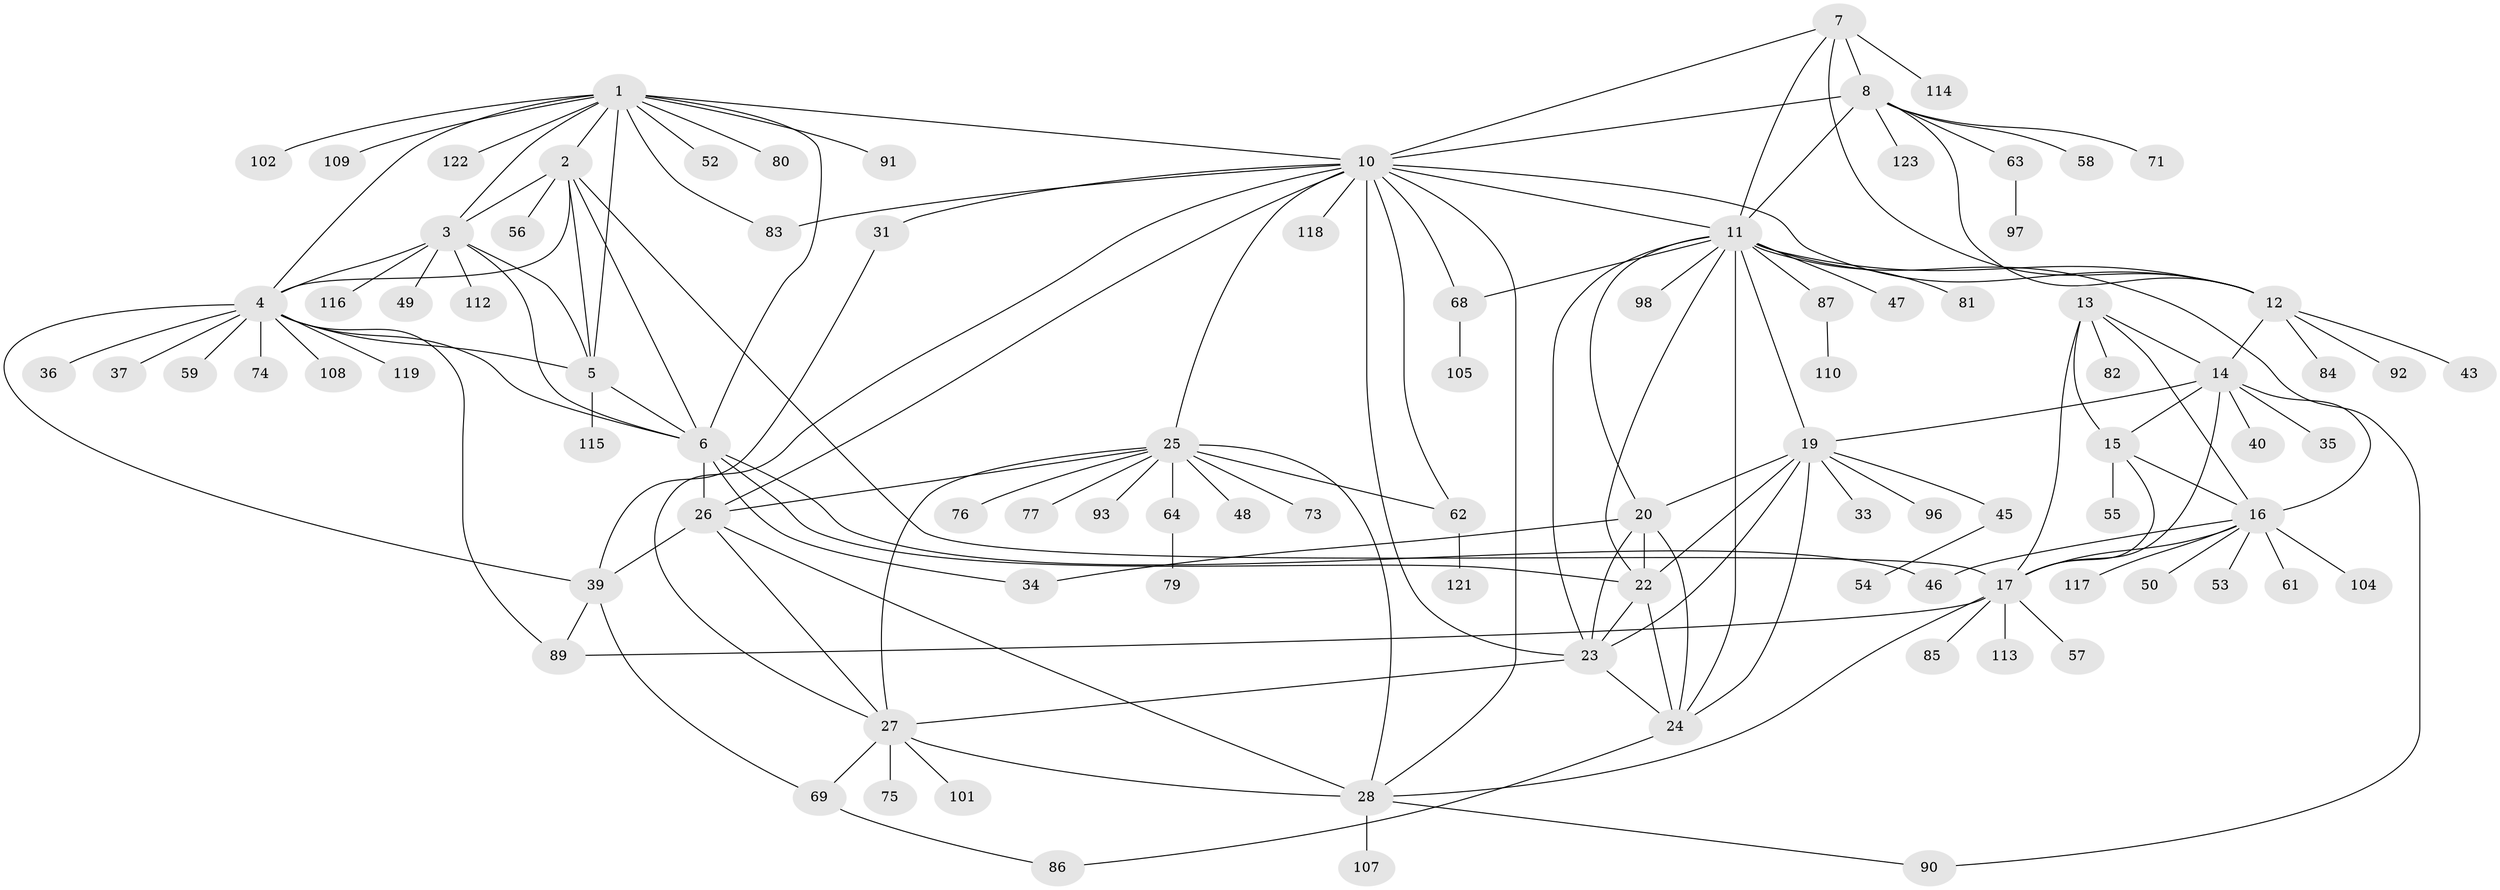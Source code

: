 // original degree distribution, {14: 0.016129032258064516, 7: 0.06451612903225806, 9: 0.03225806451612903, 10: 0.04838709677419355, 6: 0.03225806451612903, 8: 0.016129032258064516, 5: 0.016129032258064516, 12: 0.016129032258064516, 11: 0.008064516129032258, 2: 0.14516129032258066, 1: 0.5725806451612904, 3: 0.03225806451612903}
// Generated by graph-tools (version 1.1) at 2025/11/02/27/25 16:11:31]
// undirected, 96 vertices, 152 edges
graph export_dot {
graph [start="1"]
  node [color=gray90,style=filled];
  1 [super="+106"];
  2;
  3 [super="+38"];
  4 [super="+67"];
  5 [super="+41"];
  6 [super="+124"];
  7;
  8 [super="+9"];
  10 [super="+30"];
  11 [super="+21"];
  12 [super="+60"];
  13 [super="+78"];
  14 [super="+44"];
  15 [super="+18"];
  16 [super="+100"];
  17 [super="+32"];
  19 [super="+66"];
  20 [super="+88"];
  22 [super="+42"];
  23 [super="+111"];
  24 [super="+120"];
  25 [super="+29"];
  26 [super="+94"];
  27 [super="+51"];
  28 [super="+95"];
  31;
  33;
  34;
  35;
  36;
  37;
  39 [super="+65"];
  40;
  43;
  45;
  46;
  47;
  48;
  49;
  50;
  52;
  53;
  54 [super="+103"];
  55;
  56;
  57;
  58;
  59;
  61;
  62 [super="+72"];
  63;
  64;
  68 [super="+70"];
  69;
  71;
  73;
  74;
  75;
  76;
  77;
  79;
  80;
  81;
  82;
  83;
  84;
  85;
  86;
  87;
  89 [super="+99"];
  90;
  91;
  92;
  93;
  96;
  97;
  98;
  101;
  102;
  104;
  105;
  107;
  108;
  109;
  110;
  112;
  113;
  114;
  115;
  116;
  117;
  118;
  119;
  121;
  122;
  123;
  1 -- 2;
  1 -- 3;
  1 -- 4;
  1 -- 5;
  1 -- 6;
  1 -- 10;
  1 -- 52;
  1 -- 80;
  1 -- 83;
  1 -- 91;
  1 -- 102;
  1 -- 109;
  1 -- 122;
  2 -- 3;
  2 -- 4;
  2 -- 5;
  2 -- 6;
  2 -- 17;
  2 -- 56;
  3 -- 4;
  3 -- 5;
  3 -- 6;
  3 -- 49;
  3 -- 112;
  3 -- 116;
  4 -- 5;
  4 -- 6;
  4 -- 36;
  4 -- 37;
  4 -- 39;
  4 -- 59;
  4 -- 74;
  4 -- 108;
  4 -- 119;
  4 -- 89;
  5 -- 6;
  5 -- 115;
  6 -- 22;
  6 -- 26;
  6 -- 34;
  6 -- 46;
  7 -- 8 [weight=2];
  7 -- 10;
  7 -- 11;
  7 -- 12;
  7 -- 114;
  8 -- 10 [weight=2];
  8 -- 11 [weight=2];
  8 -- 12 [weight=2];
  8 -- 58;
  8 -- 63;
  8 -- 123;
  8 -- 71;
  10 -- 11;
  10 -- 12;
  10 -- 83;
  10 -- 62;
  10 -- 118;
  10 -- 25 [weight=2];
  10 -- 26;
  10 -- 27;
  10 -- 28;
  10 -- 31;
  10 -- 23;
  10 -- 68;
  11 -- 12;
  11 -- 90;
  11 -- 98;
  11 -- 68;
  11 -- 47;
  11 -- 81;
  11 -- 19;
  11 -- 20;
  11 -- 22;
  11 -- 23;
  11 -- 24;
  11 -- 87;
  12 -- 14;
  12 -- 43;
  12 -- 92;
  12 -- 84;
  13 -- 14;
  13 -- 15 [weight=2];
  13 -- 16;
  13 -- 17;
  13 -- 82;
  14 -- 15 [weight=2];
  14 -- 16;
  14 -- 17;
  14 -- 19;
  14 -- 35;
  14 -- 40;
  15 -- 16 [weight=2];
  15 -- 17 [weight=2];
  15 -- 55;
  16 -- 17;
  16 -- 46;
  16 -- 50;
  16 -- 53;
  16 -- 61;
  16 -- 104;
  16 -- 117;
  17 -- 28;
  17 -- 57;
  17 -- 85;
  17 -- 89;
  17 -- 113;
  19 -- 20;
  19 -- 22;
  19 -- 23;
  19 -- 24;
  19 -- 33;
  19 -- 45;
  19 -- 96;
  20 -- 22;
  20 -- 23;
  20 -- 24;
  20 -- 34;
  22 -- 23;
  22 -- 24;
  23 -- 24;
  23 -- 27;
  24 -- 86;
  25 -- 26 [weight=2];
  25 -- 27 [weight=2];
  25 -- 28 [weight=2];
  25 -- 48;
  25 -- 64;
  25 -- 76;
  25 -- 77;
  25 -- 93;
  25 -- 73;
  25 -- 62;
  26 -- 27;
  26 -- 28;
  26 -- 39;
  27 -- 28;
  27 -- 69;
  27 -- 75;
  27 -- 101;
  28 -- 90;
  28 -- 107;
  31 -- 39;
  39 -- 69;
  39 -- 89;
  45 -- 54;
  62 -- 121;
  63 -- 97;
  64 -- 79;
  68 -- 105;
  69 -- 86;
  87 -- 110;
}

